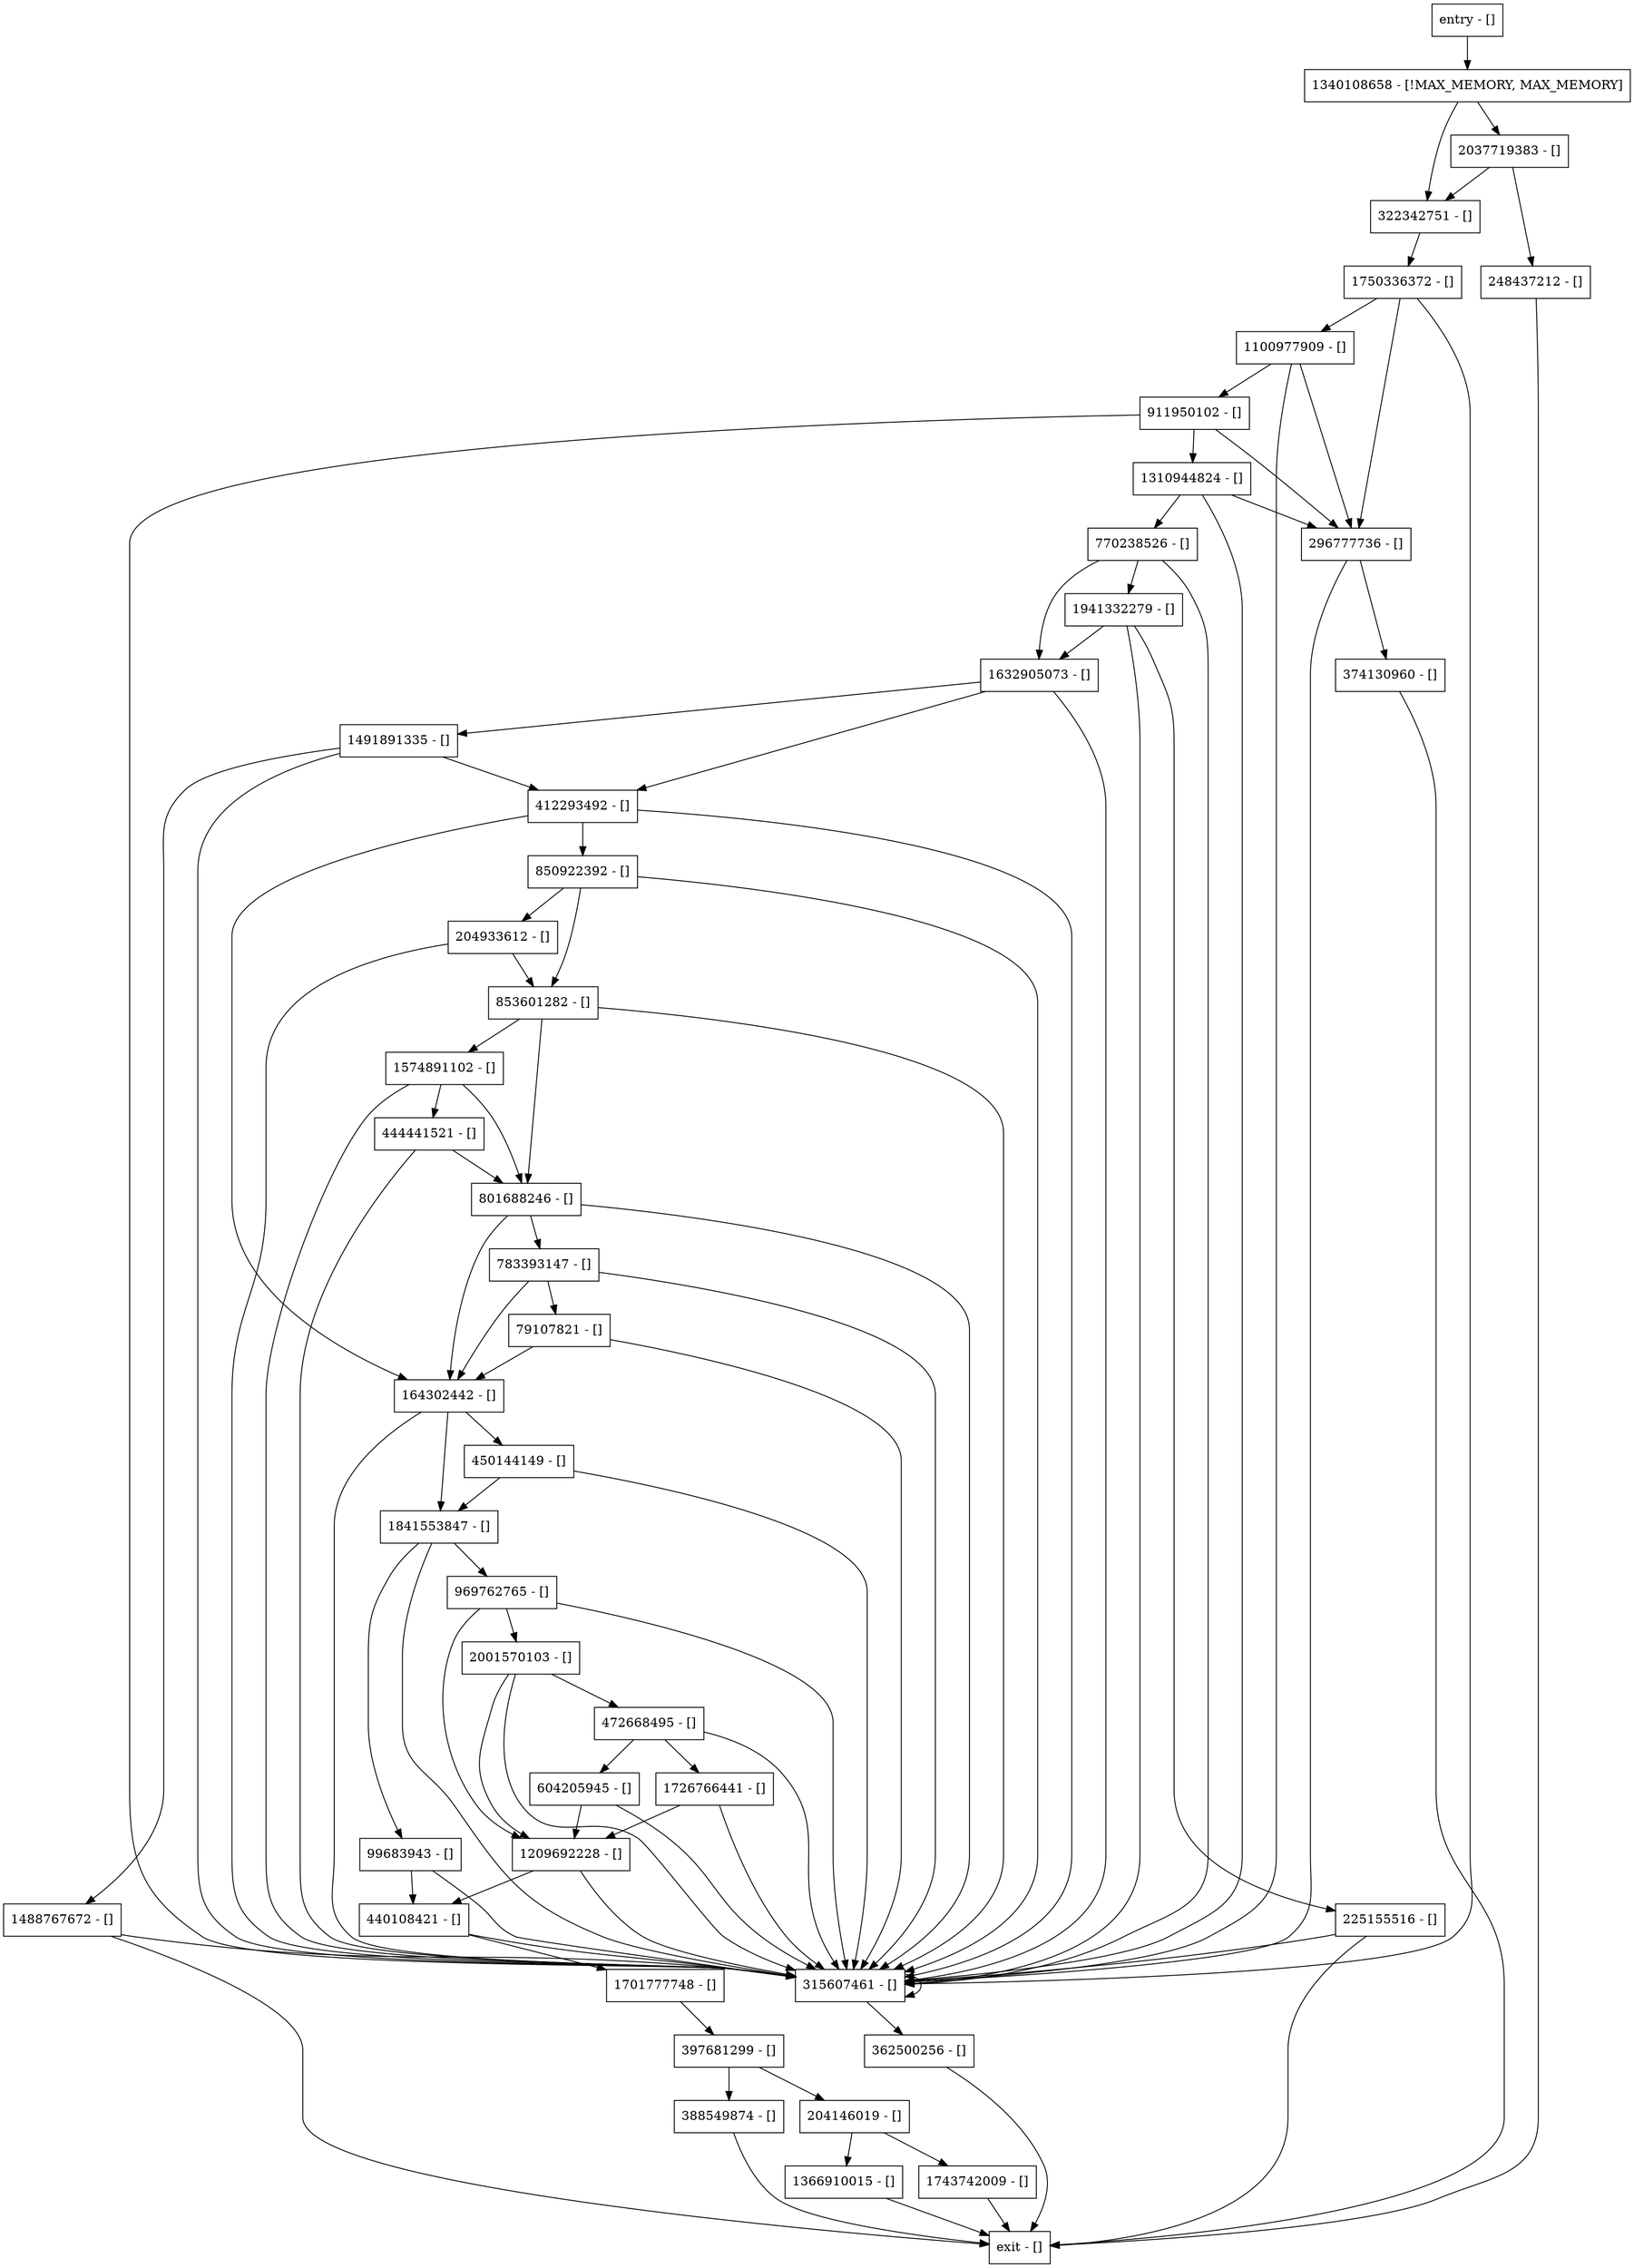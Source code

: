 digraph closeInternalWork {
node [shape=record];
444441521 [label="444441521 - []"];
1632905073 [label="1632905073 - []"];
1750336372 [label="1750336372 - []"];
1574891102 [label="1574891102 - []"];
1310944824 [label="1310944824 - []"];
472668495 [label="472668495 - []"];
1366910015 [label="1366910015 - []"];
204933612 [label="204933612 - []"];
412293492 [label="412293492 - []"];
164302442 [label="164302442 - []"];
911950102 [label="911950102 - []"];
204146019 [label="204146019 - []"];
850922392 [label="850922392 - []"];
1100977909 [label="1100977909 - []"];
397681299 [label="397681299 - []"];
79107821 [label="79107821 - []"];
315607461 [label="315607461 - []"];
1941332279 [label="1941332279 - []"];
801688246 [label="801688246 - []"];
2001570103 [label="2001570103 - []"];
440108421 [label="440108421 - []"];
1841553847 [label="1841553847 - []"];
1743742009 [label="1743742009 - []"];
604205945 [label="604205945 - []"];
388549874 [label="388549874 - []"];
770238526 [label="770238526 - []"];
362500256 [label="362500256 - []"];
1340108658 [label="1340108658 - [!MAX_MEMORY, MAX_MEMORY]"];
1701777748 [label="1701777748 - []"];
783393147 [label="783393147 - []"];
248437212 [label="248437212 - []"];
entry [label="entry - []"];
exit [label="exit - []"];
1491891335 [label="1491891335 - []"];
969762765 [label="969762765 - []"];
2037719383 [label="2037719383 - []"];
450144149 [label="450144149 - []"];
322342751 [label="322342751 - []"];
1209692228 [label="1209692228 - []"];
374130960 [label="374130960 - []"];
225155516 [label="225155516 - []"];
1488767672 [label="1488767672 - []"];
1726766441 [label="1726766441 - []"];
296777736 [label="296777736 - []"];
853601282 [label="853601282 - []"];
99683943 [label="99683943 - []"];
entry;
exit;
444441521 -> 801688246;
444441521 -> 315607461;
1632905073 -> 315607461;
1632905073 -> 1491891335;
1632905073 -> 412293492;
1750336372 -> 315607461;
1750336372 -> 1100977909;
1750336372 -> 296777736;
1574891102 -> 444441521;
1574891102 -> 801688246;
1574891102 -> 315607461;
1310944824 -> 315607461;
1310944824 -> 770238526;
1310944824 -> 296777736;
472668495 -> 315607461;
472668495 -> 604205945;
472668495 -> 1726766441;
1366910015 -> exit;
204933612 -> 315607461;
204933612 -> 853601282;
412293492 -> 315607461;
412293492 -> 164302442;
412293492 -> 850922392;
164302442 -> 315607461;
164302442 -> 1841553847;
164302442 -> 450144149;
911950102 -> 315607461;
911950102 -> 1310944824;
911950102 -> 296777736;
204146019 -> 1366910015;
204146019 -> 1743742009;
850922392 -> 315607461;
850922392 -> 204933612;
850922392 -> 853601282;
1100977909 -> 315607461;
1100977909 -> 911950102;
1100977909 -> 296777736;
397681299 -> 204146019;
397681299 -> 388549874;
79107821 -> 315607461;
79107821 -> 164302442;
315607461 -> 315607461;
315607461 -> 362500256;
1941332279 -> 315607461;
1941332279 -> 1632905073;
1941332279 -> 225155516;
801688246 -> 315607461;
801688246 -> 164302442;
801688246 -> 783393147;
2001570103 -> 472668495;
2001570103 -> 315607461;
2001570103 -> 1209692228;
440108421 -> 315607461;
440108421 -> 1701777748;
1841553847 -> 315607461;
1841553847 -> 969762765;
1841553847 -> 99683943;
1743742009 -> exit;
604205945 -> 315607461;
604205945 -> 1209692228;
388549874 -> exit;
770238526 -> 1941332279;
770238526 -> 315607461;
770238526 -> 1632905073;
362500256 -> exit;
1340108658 -> 2037719383;
1340108658 -> 322342751;
1701777748 -> 397681299;
783393147 -> 315607461;
783393147 -> 164302442;
783393147 -> 79107821;
248437212 -> exit;
entry -> 1340108658;
1491891335 -> 315607461;
1491891335 -> 412293492;
1491891335 -> 1488767672;
969762765 -> 2001570103;
969762765 -> 315607461;
969762765 -> 1209692228;
2037719383 -> 322342751;
2037719383 -> 248437212;
450144149 -> 315607461;
450144149 -> 1841553847;
322342751 -> 1750336372;
1209692228 -> 440108421;
1209692228 -> 315607461;
374130960 -> exit;
225155516 -> 315607461;
225155516 -> exit;
1488767672 -> 315607461;
1488767672 -> exit;
1726766441 -> 315607461;
1726766441 -> 1209692228;
296777736 -> 315607461;
296777736 -> 374130960;
853601282 -> 801688246;
853601282 -> 315607461;
853601282 -> 1574891102;
99683943 -> 440108421;
99683943 -> 315607461;
}
